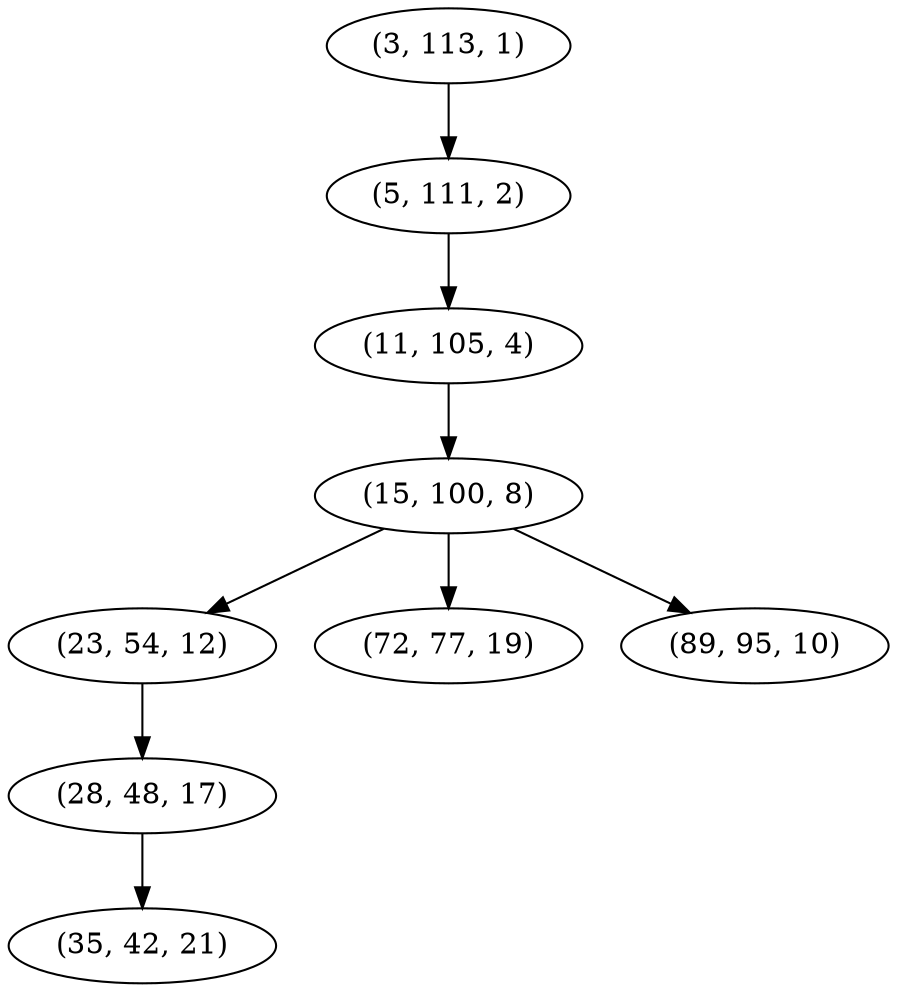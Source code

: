 digraph tree {
    "(3, 113, 1)";
    "(5, 111, 2)";
    "(11, 105, 4)";
    "(15, 100, 8)";
    "(23, 54, 12)";
    "(28, 48, 17)";
    "(35, 42, 21)";
    "(72, 77, 19)";
    "(89, 95, 10)";
    "(3, 113, 1)" -> "(5, 111, 2)";
    "(5, 111, 2)" -> "(11, 105, 4)";
    "(11, 105, 4)" -> "(15, 100, 8)";
    "(15, 100, 8)" -> "(23, 54, 12)";
    "(15, 100, 8)" -> "(72, 77, 19)";
    "(15, 100, 8)" -> "(89, 95, 10)";
    "(23, 54, 12)" -> "(28, 48, 17)";
    "(28, 48, 17)" -> "(35, 42, 21)";
}
